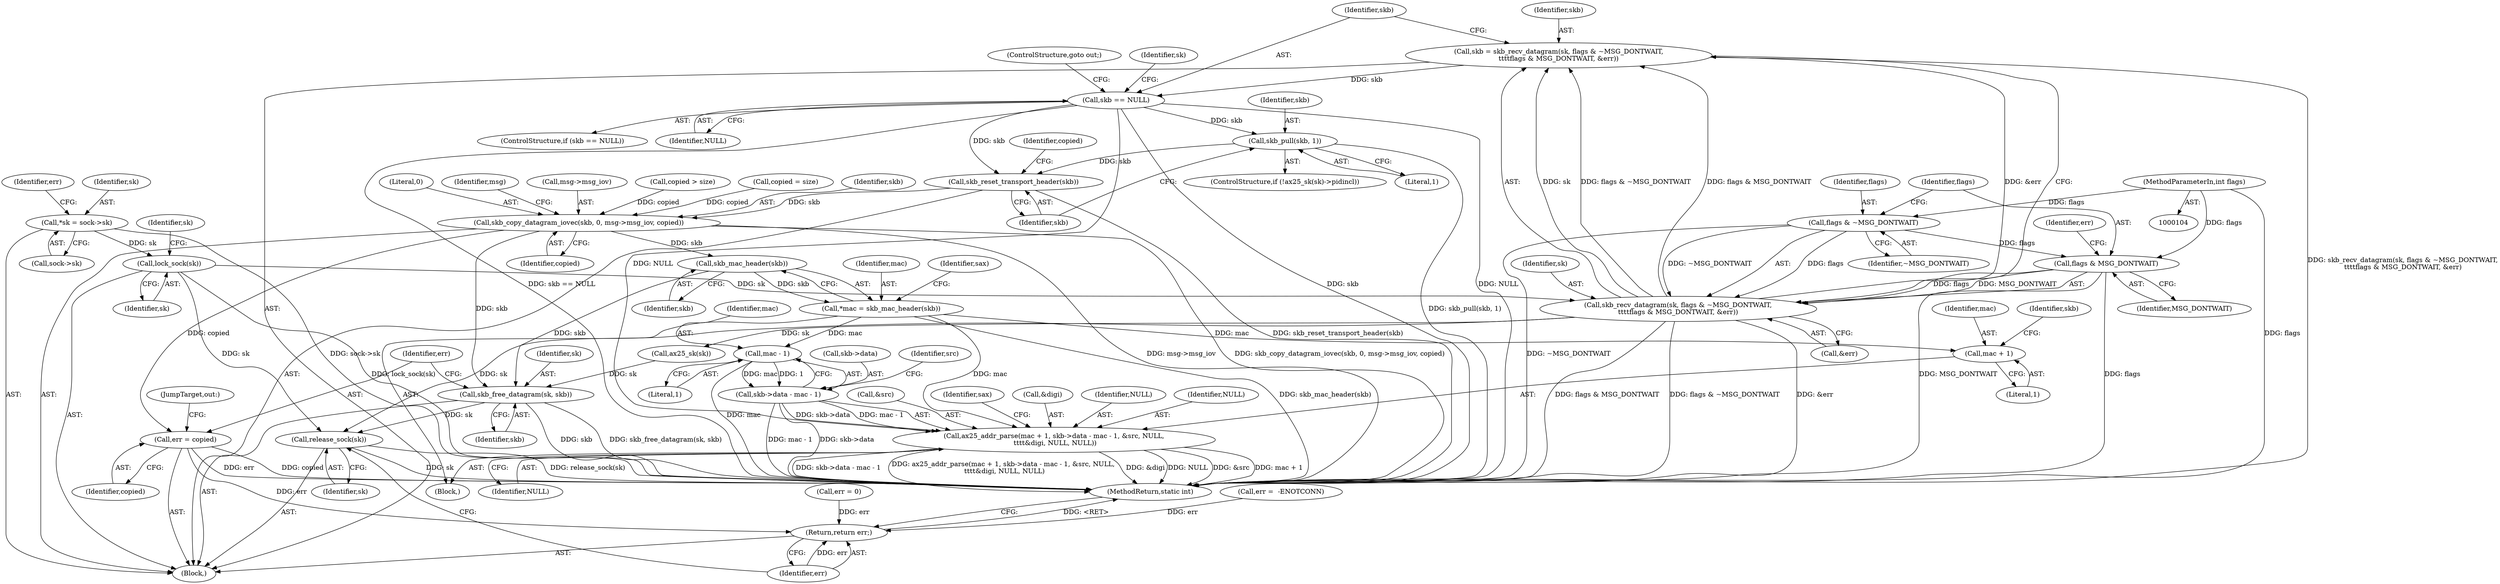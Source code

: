 digraph "0_linux_ef3313e84acbf349caecae942ab3ab731471f1a1@API" {
"1000143" [label="(Call,skb = skb_recv_datagram(sk, flags & ~MSG_DONTWAIT,\n\t\t\t\tflags & MSG_DONTWAIT, &err))"];
"1000145" [label="(Call,skb_recv_datagram(sk, flags & ~MSG_DONTWAIT,\n\t\t\t\tflags & MSG_DONTWAIT, &err))"];
"1000123" [label="(Call,lock_sock(sk))"];
"1000112" [label="(Call,*sk = sock->sk)"];
"1000147" [label="(Call,flags & ~MSG_DONTWAIT)"];
"1000109" [label="(MethodParameterIn,int flags)"];
"1000150" [label="(Call,flags & MSG_DONTWAIT)"];
"1000156" [label="(Call,skb == NULL)"];
"1000166" [label="(Call,skb_pull(skb, 1))"];
"1000169" [label="(Call,skb_reset_transport_header(skb))"];
"1000189" [label="(Call,skb_copy_datagram_iovec(skb, 0, msg->msg_iov, copied))"];
"1000216" [label="(Call,skb_mac_header(skb))"];
"1000214" [label="(Call,*mac = skb_mac_header(skb))"];
"1000223" [label="(Call,ax25_addr_parse(mac + 1, skb->data - mac - 1, &src, NULL,\n \t\t\t\t&digi, NULL, NULL))"];
"1000224" [label="(Call,mac + 1)"];
"1000231" [label="(Call,mac - 1)"];
"1000227" [label="(Call,skb->data - mac - 1)"];
"1000300" [label="(Call,skb_free_datagram(sk, skb))"];
"1000307" [label="(Call,release_sock(sk))"];
"1000303" [label="(Call,err = copied)"];
"1000309" [label="(Return,return err;)"];
"1000150" [label="(Call,flags & MSG_DONTWAIT)"];
"1000120" [label="(Call,err = 0)"];
"1000109" [label="(MethodParameterIn,int flags)"];
"1000124" [label="(Identifier,sk)"];
"1000227" [label="(Call,skb->data - mac - 1)"];
"1000234" [label="(Call,&src)"];
"1000307" [label="(Call,release_sock(sk))"];
"1000149" [label="(Identifier,~MSG_DONTWAIT)"];
"1000214" [label="(Call,*mac = skb_mac_header(skb))"];
"1000121" [label="(Identifier,err)"];
"1000151" [label="(Identifier,flags)"];
"1000308" [label="(Identifier,sk)"];
"1000147" [label="(Call,flags & ~MSG_DONTWAIT)"];
"1000153" [label="(Call,&err)"];
"1000146" [label="(Identifier,sk)"];
"1000160" [label="(ControlStructure,if (!ax25_sk(sk)->pidincl))"];
"1000167" [label="(Identifier,skb)"];
"1000303" [label="(Call,err = copied)"];
"1000202" [label="(Block,)"];
"1000219" [label="(Identifier,sax)"];
"1000129" [label="(Identifier,sk)"];
"1000156" [label="(Call,skb == NULL)"];
"1000306" [label="(JumpTarget,out:)"];
"1000164" [label="(Identifier,sk)"];
"1000224" [label="(Call,mac + 1)"];
"1000233" [label="(Literal,1)"];
"1000152" [label="(Identifier,MSG_DONTWAIT)"];
"1000189" [label="(Call,skb_copy_datagram_iovec(skb, 0, msg->msg_iov, copied))"];
"1000229" [label="(Identifier,skb)"];
"1000302" [label="(Identifier,skb)"];
"1000232" [label="(Identifier,mac)"];
"1000192" [label="(Call,msg->msg_iov)"];
"1000177" [label="(Call,copied > size)"];
"1000195" [label="(Identifier,copied)"];
"1000231" [label="(Call,mac - 1)"];
"1000311" [label="(MethodReturn,static int)"];
"1000112" [label="(Call,*sk = sock->sk)"];
"1000157" [label="(Identifier,skb)"];
"1000223" [label="(Call,ax25_addr_parse(mac + 1, skb->data - mac - 1, &src, NULL,\n \t\t\t\t&digi, NULL, NULL))"];
"1000300" [label="(Call,skb_free_datagram(sk, skb))"];
"1000243" [label="(Identifier,sax)"];
"1000304" [label="(Identifier,err)"];
"1000216" [label="(Call,skb_mac_header(skb))"];
"1000228" [label="(Call,skb->data)"];
"1000114" [label="(Call,sock->sk)"];
"1000159" [label="(ControlStructure,goto out;)"];
"1000181" [label="(Call,copied = size)"];
"1000163" [label="(Call,ax25_sk(sk))"];
"1000170" [label="(Identifier,skb)"];
"1000190" [label="(Identifier,skb)"];
"1000143" [label="(Call,skb = skb_recv_datagram(sk, flags & ~MSG_DONTWAIT,\n\t\t\t\tflags & MSG_DONTWAIT, &err))"];
"1000310" [label="(Identifier,err)"];
"1000191" [label="(Literal,0)"];
"1000166" [label="(Call,skb_pull(skb, 1))"];
"1000148" [label="(Identifier,flags)"];
"1000123" [label="(Call,lock_sock(sk))"];
"1000155" [label="(ControlStructure,if (skb == NULL))"];
"1000158" [label="(Identifier,NULL)"];
"1000301" [label="(Identifier,sk)"];
"1000199" [label="(Identifier,msg)"];
"1000138" [label="(Call,err =  -ENOTCONN)"];
"1000113" [label="(Identifier,sk)"];
"1000237" [label="(Call,&digi)"];
"1000226" [label="(Literal,1)"];
"1000225" [label="(Identifier,mac)"];
"1000145" [label="(Call,skb_recv_datagram(sk, flags & ~MSG_DONTWAIT,\n\t\t\t\tflags & MSG_DONTWAIT, &err))"];
"1000154" [label="(Identifier,err)"];
"1000169" [label="(Call,skb_reset_transport_header(skb))"];
"1000172" [label="(Identifier,copied)"];
"1000215" [label="(Identifier,mac)"];
"1000240" [label="(Identifier,NULL)"];
"1000236" [label="(Identifier,NULL)"];
"1000305" [label="(Identifier,copied)"];
"1000239" [label="(Identifier,NULL)"];
"1000235" [label="(Identifier,src)"];
"1000168" [label="(Literal,1)"];
"1000217" [label="(Identifier,skb)"];
"1000309" [label="(Return,return err;)"];
"1000144" [label="(Identifier,skb)"];
"1000110" [label="(Block,)"];
"1000143" -> "1000110"  [label="AST: "];
"1000143" -> "1000145"  [label="CFG: "];
"1000144" -> "1000143"  [label="AST: "];
"1000145" -> "1000143"  [label="AST: "];
"1000157" -> "1000143"  [label="CFG: "];
"1000143" -> "1000311"  [label="DDG: skb_recv_datagram(sk, flags & ~MSG_DONTWAIT,\n\t\t\t\tflags & MSG_DONTWAIT, &err)"];
"1000145" -> "1000143"  [label="DDG: sk"];
"1000145" -> "1000143"  [label="DDG: flags & ~MSG_DONTWAIT"];
"1000145" -> "1000143"  [label="DDG: flags & MSG_DONTWAIT"];
"1000145" -> "1000143"  [label="DDG: &err"];
"1000143" -> "1000156"  [label="DDG: skb"];
"1000145" -> "1000153"  [label="CFG: "];
"1000146" -> "1000145"  [label="AST: "];
"1000147" -> "1000145"  [label="AST: "];
"1000150" -> "1000145"  [label="AST: "];
"1000153" -> "1000145"  [label="AST: "];
"1000145" -> "1000311"  [label="DDG: &err"];
"1000145" -> "1000311"  [label="DDG: flags & MSG_DONTWAIT"];
"1000145" -> "1000311"  [label="DDG: flags & ~MSG_DONTWAIT"];
"1000123" -> "1000145"  [label="DDG: sk"];
"1000147" -> "1000145"  [label="DDG: flags"];
"1000147" -> "1000145"  [label="DDG: ~MSG_DONTWAIT"];
"1000150" -> "1000145"  [label="DDG: flags"];
"1000150" -> "1000145"  [label="DDG: MSG_DONTWAIT"];
"1000145" -> "1000163"  [label="DDG: sk"];
"1000145" -> "1000307"  [label="DDG: sk"];
"1000123" -> "1000110"  [label="AST: "];
"1000123" -> "1000124"  [label="CFG: "];
"1000124" -> "1000123"  [label="AST: "];
"1000129" -> "1000123"  [label="CFG: "];
"1000123" -> "1000311"  [label="DDG: lock_sock(sk)"];
"1000112" -> "1000123"  [label="DDG: sk"];
"1000123" -> "1000307"  [label="DDG: sk"];
"1000112" -> "1000110"  [label="AST: "];
"1000112" -> "1000114"  [label="CFG: "];
"1000113" -> "1000112"  [label="AST: "];
"1000114" -> "1000112"  [label="AST: "];
"1000121" -> "1000112"  [label="CFG: "];
"1000112" -> "1000311"  [label="DDG: sock->sk"];
"1000147" -> "1000149"  [label="CFG: "];
"1000148" -> "1000147"  [label="AST: "];
"1000149" -> "1000147"  [label="AST: "];
"1000151" -> "1000147"  [label="CFG: "];
"1000147" -> "1000311"  [label="DDG: ~MSG_DONTWAIT"];
"1000109" -> "1000147"  [label="DDG: flags"];
"1000147" -> "1000150"  [label="DDG: flags"];
"1000109" -> "1000104"  [label="AST: "];
"1000109" -> "1000311"  [label="DDG: flags"];
"1000109" -> "1000150"  [label="DDG: flags"];
"1000150" -> "1000152"  [label="CFG: "];
"1000151" -> "1000150"  [label="AST: "];
"1000152" -> "1000150"  [label="AST: "];
"1000154" -> "1000150"  [label="CFG: "];
"1000150" -> "1000311"  [label="DDG: flags"];
"1000150" -> "1000311"  [label="DDG: MSG_DONTWAIT"];
"1000156" -> "1000155"  [label="AST: "];
"1000156" -> "1000158"  [label="CFG: "];
"1000157" -> "1000156"  [label="AST: "];
"1000158" -> "1000156"  [label="AST: "];
"1000159" -> "1000156"  [label="CFG: "];
"1000164" -> "1000156"  [label="CFG: "];
"1000156" -> "1000311"  [label="DDG: skb"];
"1000156" -> "1000311"  [label="DDG: NULL"];
"1000156" -> "1000311"  [label="DDG: skb == NULL"];
"1000156" -> "1000166"  [label="DDG: skb"];
"1000156" -> "1000169"  [label="DDG: skb"];
"1000156" -> "1000223"  [label="DDG: NULL"];
"1000166" -> "1000160"  [label="AST: "];
"1000166" -> "1000168"  [label="CFG: "];
"1000167" -> "1000166"  [label="AST: "];
"1000168" -> "1000166"  [label="AST: "];
"1000170" -> "1000166"  [label="CFG: "];
"1000166" -> "1000311"  [label="DDG: skb_pull(skb, 1)"];
"1000166" -> "1000169"  [label="DDG: skb"];
"1000169" -> "1000110"  [label="AST: "];
"1000169" -> "1000170"  [label="CFG: "];
"1000170" -> "1000169"  [label="AST: "];
"1000172" -> "1000169"  [label="CFG: "];
"1000169" -> "1000311"  [label="DDG: skb_reset_transport_header(skb)"];
"1000169" -> "1000189"  [label="DDG: skb"];
"1000189" -> "1000110"  [label="AST: "];
"1000189" -> "1000195"  [label="CFG: "];
"1000190" -> "1000189"  [label="AST: "];
"1000191" -> "1000189"  [label="AST: "];
"1000192" -> "1000189"  [label="AST: "];
"1000195" -> "1000189"  [label="AST: "];
"1000199" -> "1000189"  [label="CFG: "];
"1000189" -> "1000311"  [label="DDG: skb_copy_datagram_iovec(skb, 0, msg->msg_iov, copied)"];
"1000189" -> "1000311"  [label="DDG: msg->msg_iov"];
"1000181" -> "1000189"  [label="DDG: copied"];
"1000177" -> "1000189"  [label="DDG: copied"];
"1000189" -> "1000216"  [label="DDG: skb"];
"1000189" -> "1000300"  [label="DDG: skb"];
"1000189" -> "1000303"  [label="DDG: copied"];
"1000216" -> "1000214"  [label="AST: "];
"1000216" -> "1000217"  [label="CFG: "];
"1000217" -> "1000216"  [label="AST: "];
"1000214" -> "1000216"  [label="CFG: "];
"1000216" -> "1000214"  [label="DDG: skb"];
"1000216" -> "1000300"  [label="DDG: skb"];
"1000214" -> "1000202"  [label="AST: "];
"1000215" -> "1000214"  [label="AST: "];
"1000219" -> "1000214"  [label="CFG: "];
"1000214" -> "1000311"  [label="DDG: skb_mac_header(skb)"];
"1000214" -> "1000223"  [label="DDG: mac"];
"1000214" -> "1000224"  [label="DDG: mac"];
"1000214" -> "1000231"  [label="DDG: mac"];
"1000223" -> "1000202"  [label="AST: "];
"1000223" -> "1000240"  [label="CFG: "];
"1000224" -> "1000223"  [label="AST: "];
"1000227" -> "1000223"  [label="AST: "];
"1000234" -> "1000223"  [label="AST: "];
"1000236" -> "1000223"  [label="AST: "];
"1000237" -> "1000223"  [label="AST: "];
"1000239" -> "1000223"  [label="AST: "];
"1000240" -> "1000223"  [label="AST: "];
"1000243" -> "1000223"  [label="CFG: "];
"1000223" -> "1000311"  [label="DDG: skb->data - mac - 1"];
"1000223" -> "1000311"  [label="DDG: ax25_addr_parse(mac + 1, skb->data - mac - 1, &src, NULL,\n \t\t\t\t&digi, NULL, NULL)"];
"1000223" -> "1000311"  [label="DDG: &digi"];
"1000223" -> "1000311"  [label="DDG: NULL"];
"1000223" -> "1000311"  [label="DDG: &src"];
"1000223" -> "1000311"  [label="DDG: mac + 1"];
"1000227" -> "1000223"  [label="DDG: skb->data"];
"1000227" -> "1000223"  [label="DDG: mac - 1"];
"1000224" -> "1000226"  [label="CFG: "];
"1000225" -> "1000224"  [label="AST: "];
"1000226" -> "1000224"  [label="AST: "];
"1000229" -> "1000224"  [label="CFG: "];
"1000231" -> "1000227"  [label="AST: "];
"1000231" -> "1000233"  [label="CFG: "];
"1000232" -> "1000231"  [label="AST: "];
"1000233" -> "1000231"  [label="AST: "];
"1000227" -> "1000231"  [label="CFG: "];
"1000231" -> "1000311"  [label="DDG: mac"];
"1000231" -> "1000227"  [label="DDG: mac"];
"1000231" -> "1000227"  [label="DDG: 1"];
"1000228" -> "1000227"  [label="AST: "];
"1000235" -> "1000227"  [label="CFG: "];
"1000227" -> "1000311"  [label="DDG: skb->data"];
"1000227" -> "1000311"  [label="DDG: mac - 1"];
"1000300" -> "1000110"  [label="AST: "];
"1000300" -> "1000302"  [label="CFG: "];
"1000301" -> "1000300"  [label="AST: "];
"1000302" -> "1000300"  [label="AST: "];
"1000304" -> "1000300"  [label="CFG: "];
"1000300" -> "1000311"  [label="DDG: skb"];
"1000300" -> "1000311"  [label="DDG: skb_free_datagram(sk, skb)"];
"1000163" -> "1000300"  [label="DDG: sk"];
"1000300" -> "1000307"  [label="DDG: sk"];
"1000307" -> "1000110"  [label="AST: "];
"1000307" -> "1000308"  [label="CFG: "];
"1000308" -> "1000307"  [label="AST: "];
"1000310" -> "1000307"  [label="CFG: "];
"1000307" -> "1000311"  [label="DDG: release_sock(sk)"];
"1000307" -> "1000311"  [label="DDG: sk"];
"1000303" -> "1000110"  [label="AST: "];
"1000303" -> "1000305"  [label="CFG: "];
"1000304" -> "1000303"  [label="AST: "];
"1000305" -> "1000303"  [label="AST: "];
"1000306" -> "1000303"  [label="CFG: "];
"1000303" -> "1000311"  [label="DDG: err"];
"1000303" -> "1000311"  [label="DDG: copied"];
"1000303" -> "1000309"  [label="DDG: err"];
"1000309" -> "1000110"  [label="AST: "];
"1000309" -> "1000310"  [label="CFG: "];
"1000310" -> "1000309"  [label="AST: "];
"1000311" -> "1000309"  [label="CFG: "];
"1000309" -> "1000311"  [label="DDG: <RET>"];
"1000310" -> "1000309"  [label="DDG: err"];
"1000138" -> "1000309"  [label="DDG: err"];
"1000120" -> "1000309"  [label="DDG: err"];
}
